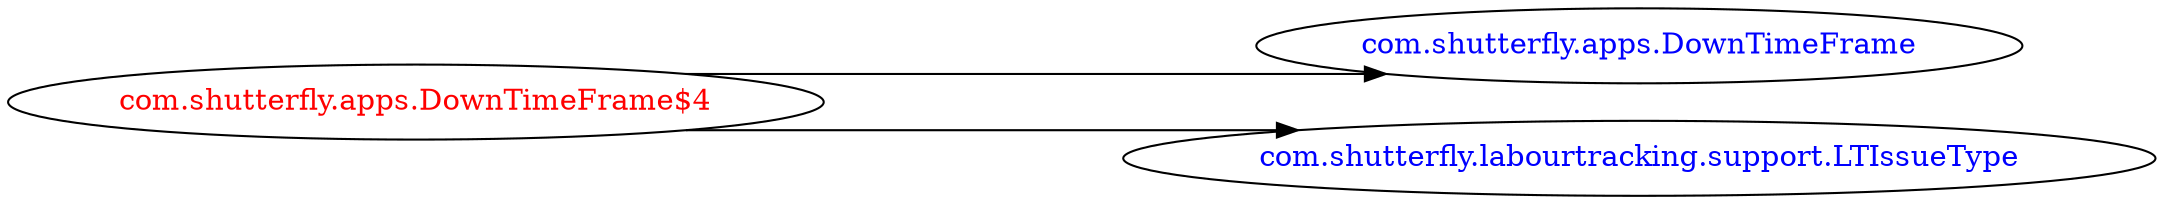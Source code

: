 digraph dependencyGraph {
 concentrate=true;
 ranksep="2.0";
 rankdir="LR"; 
 splines="ortho";
"com.shutterfly.apps.DownTimeFrame$4" [fontcolor="red"];
"com.shutterfly.apps.DownTimeFrame" [ fontcolor="blue" ];
"com.shutterfly.apps.DownTimeFrame$4"->"com.shutterfly.apps.DownTimeFrame";
"com.shutterfly.labourtracking.support.LTIssueType" [ fontcolor="blue" ];
"com.shutterfly.apps.DownTimeFrame$4"->"com.shutterfly.labourtracking.support.LTIssueType";
}